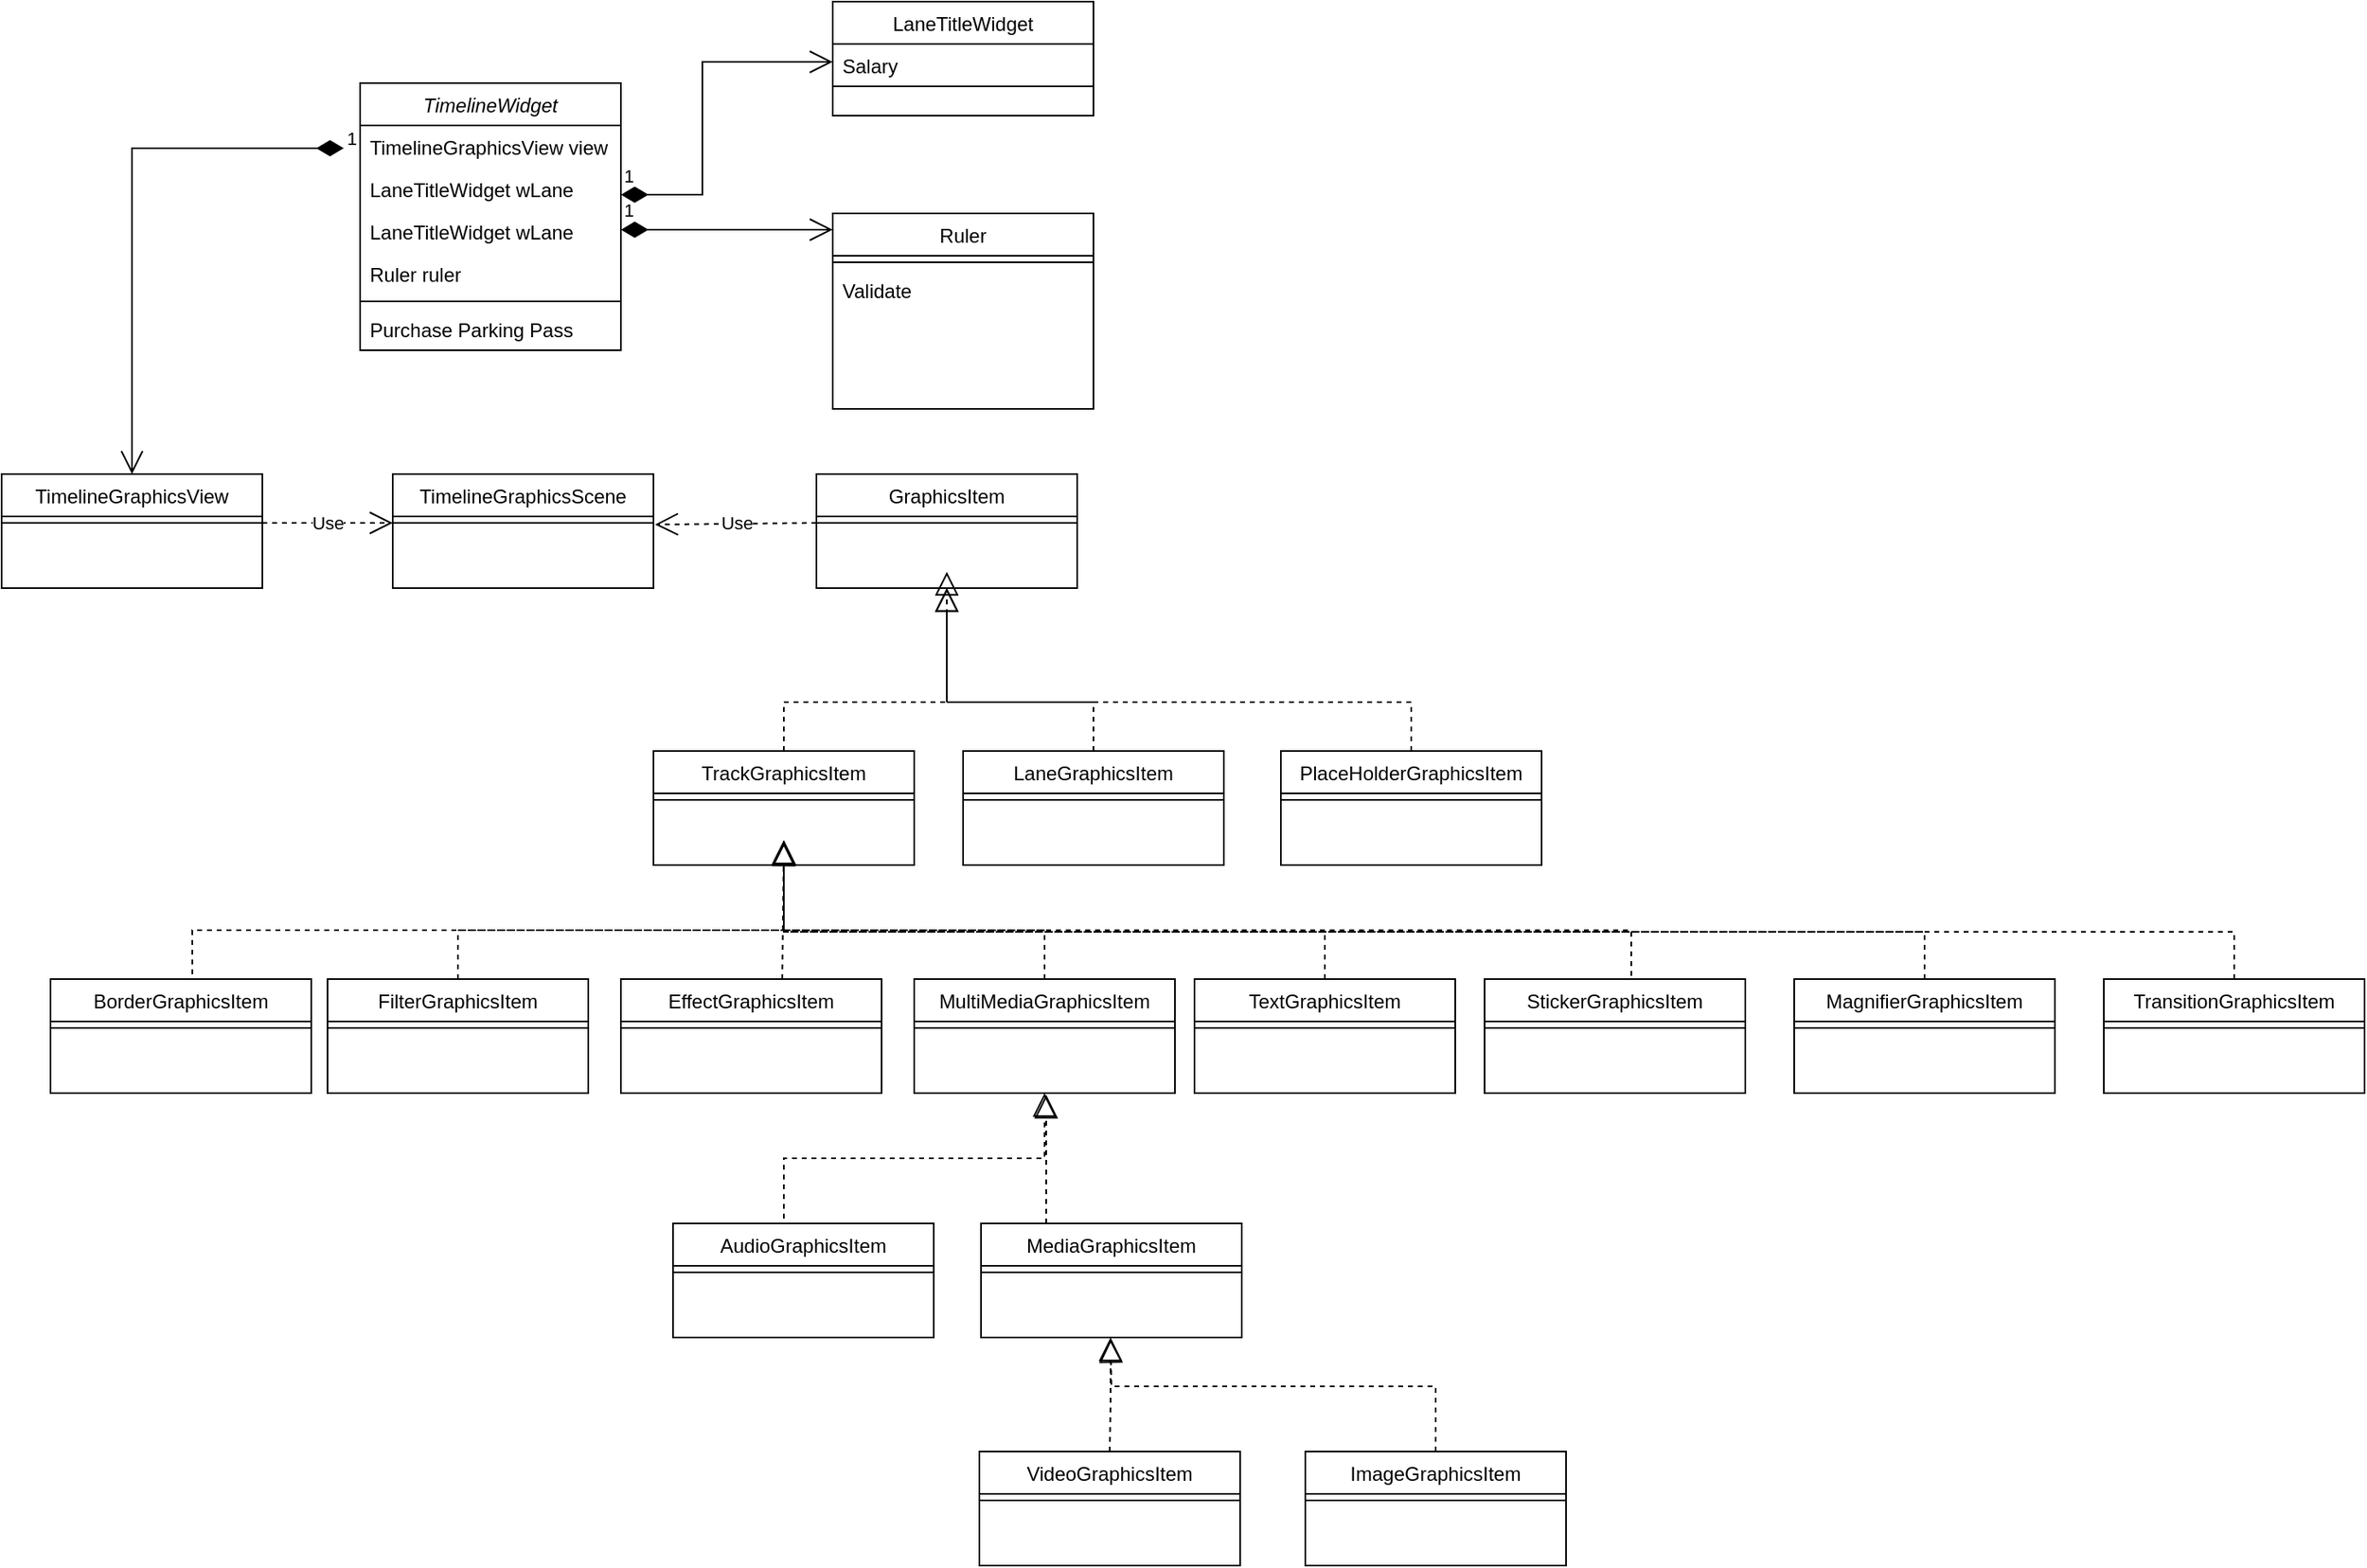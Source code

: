 <mxfile version="24.5.1" type="github">
  <diagram id="C5RBs43oDa-KdzZeNtuy" name="Page-1">
    <mxGraphModel dx="1122" dy="689" grid="1" gridSize="10" guides="1" tooltips="1" connect="1" arrows="1" fold="1" page="1" pageScale="1" pageWidth="827" pageHeight="1169" math="0" shadow="0">
      <root>
        <mxCell id="WIyWlLk6GJQsqaUBKTNV-0" />
        <mxCell id="WIyWlLk6GJQsqaUBKTNV-1" parent="WIyWlLk6GJQsqaUBKTNV-0" />
        <mxCell id="zkfFHV4jXpPFQw0GAbJ--0" value="TimelineWidget" style="swimlane;fontStyle=2;align=center;verticalAlign=top;childLayout=stackLayout;horizontal=1;startSize=26;horizontalStack=0;resizeParent=1;resizeLast=0;collapsible=1;marginBottom=0;rounded=0;shadow=0;strokeWidth=1;" parent="WIyWlLk6GJQsqaUBKTNV-1" vertex="1">
          <mxGeometry x="220" y="120" width="160" height="164" as="geometry">
            <mxRectangle x="230" y="140" width="160" height="26" as="alternateBounds" />
          </mxGeometry>
        </mxCell>
        <mxCell id="zkfFHV4jXpPFQw0GAbJ--1" value="TimelineGraphicsView view" style="text;align=left;verticalAlign=top;spacingLeft=4;spacingRight=4;overflow=hidden;rotatable=0;points=[[0,0.5],[1,0.5]];portConstraint=eastwest;" parent="zkfFHV4jXpPFQw0GAbJ--0" vertex="1">
          <mxGeometry y="26" width="160" height="26" as="geometry" />
        </mxCell>
        <mxCell id="5ambSwepVoEp9DkWQ67d-11" value="LaneTitleWidget wLane" style="text;align=left;verticalAlign=top;spacingLeft=4;spacingRight=4;overflow=hidden;rotatable=0;points=[[0,0.5],[1,0.5]];portConstraint=eastwest;rounded=0;shadow=0;html=0;" vertex="1" parent="zkfFHV4jXpPFQw0GAbJ--0">
          <mxGeometry y="52" width="160" height="26" as="geometry" />
        </mxCell>
        <mxCell id="zkfFHV4jXpPFQw0GAbJ--2" value="LaneTitleWidget wLane" style="text;align=left;verticalAlign=top;spacingLeft=4;spacingRight=4;overflow=hidden;rotatable=0;points=[[0,0.5],[1,0.5]];portConstraint=eastwest;rounded=0;shadow=0;html=0;" parent="zkfFHV4jXpPFQw0GAbJ--0" vertex="1">
          <mxGeometry y="78" width="160" height="26" as="geometry" />
        </mxCell>
        <mxCell id="zkfFHV4jXpPFQw0GAbJ--3" value="Ruler ruler" style="text;align=left;verticalAlign=top;spacingLeft=4;spacingRight=4;overflow=hidden;rotatable=0;points=[[0,0.5],[1,0.5]];portConstraint=eastwest;rounded=0;shadow=0;html=0;" parent="zkfFHV4jXpPFQw0GAbJ--0" vertex="1">
          <mxGeometry y="104" width="160" height="26" as="geometry" />
        </mxCell>
        <mxCell id="zkfFHV4jXpPFQw0GAbJ--4" value="" style="line;html=1;strokeWidth=1;align=left;verticalAlign=middle;spacingTop=-1;spacingLeft=3;spacingRight=3;rotatable=0;labelPosition=right;points=[];portConstraint=eastwest;" parent="zkfFHV4jXpPFQw0GAbJ--0" vertex="1">
          <mxGeometry y="130" width="160" height="8" as="geometry" />
        </mxCell>
        <mxCell id="zkfFHV4jXpPFQw0GAbJ--5" value="Purchase Parking Pass" style="text;align=left;verticalAlign=top;spacingLeft=4;spacingRight=4;overflow=hidden;rotatable=0;points=[[0,0.5],[1,0.5]];portConstraint=eastwest;" parent="zkfFHV4jXpPFQw0GAbJ--0" vertex="1">
          <mxGeometry y="138" width="160" height="26" as="geometry" />
        </mxCell>
        <mxCell id="zkfFHV4jXpPFQw0GAbJ--17" value="Ruler" style="swimlane;fontStyle=0;align=center;verticalAlign=top;childLayout=stackLayout;horizontal=1;startSize=26;horizontalStack=0;resizeParent=1;resizeLast=0;collapsible=1;marginBottom=0;rounded=0;shadow=0;strokeWidth=1;" parent="WIyWlLk6GJQsqaUBKTNV-1" vertex="1">
          <mxGeometry x="510" y="200" width="160" height="120" as="geometry">
            <mxRectangle x="550" y="140" width="160" height="26" as="alternateBounds" />
          </mxGeometry>
        </mxCell>
        <mxCell id="zkfFHV4jXpPFQw0GAbJ--23" value="" style="line;html=1;strokeWidth=1;align=left;verticalAlign=middle;spacingTop=-1;spacingLeft=3;spacingRight=3;rotatable=0;labelPosition=right;points=[];portConstraint=eastwest;" parent="zkfFHV4jXpPFQw0GAbJ--17" vertex="1">
          <mxGeometry y="26" width="160" height="8" as="geometry" />
        </mxCell>
        <mxCell id="zkfFHV4jXpPFQw0GAbJ--24" value="Validate" style="text;align=left;verticalAlign=top;spacingLeft=4;spacingRight=4;overflow=hidden;rotatable=0;points=[[0,0.5],[1,0.5]];portConstraint=eastwest;" parent="zkfFHV4jXpPFQw0GAbJ--17" vertex="1">
          <mxGeometry y="34" width="160" height="26" as="geometry" />
        </mxCell>
        <mxCell id="5ambSwepVoEp9DkWQ67d-1" value="1" style="endArrow=open;html=1;endSize=12;startArrow=diamondThin;startSize=14;startFill=1;edgeStyle=orthogonalEdgeStyle;align=left;verticalAlign=bottom;rounded=0;" edge="1" parent="WIyWlLk6GJQsqaUBKTNV-1">
          <mxGeometry x="-1" y="3" relative="1" as="geometry">
            <mxPoint x="380" y="210" as="sourcePoint" />
            <mxPoint x="510" y="210" as="targetPoint" />
          </mxGeometry>
        </mxCell>
        <mxCell id="5ambSwepVoEp9DkWQ67d-3" value="LaneTitleWidget" style="swimlane;fontStyle=0;align=center;verticalAlign=top;childLayout=stackLayout;horizontal=1;startSize=26;horizontalStack=0;resizeParent=1;resizeLast=0;collapsible=1;marginBottom=0;rounded=0;shadow=0;strokeWidth=1;" vertex="1" parent="WIyWlLk6GJQsqaUBKTNV-1">
          <mxGeometry x="510" y="70" width="160" height="70" as="geometry">
            <mxRectangle x="340" y="380" width="170" height="26" as="alternateBounds" />
          </mxGeometry>
        </mxCell>
        <mxCell id="5ambSwepVoEp9DkWQ67d-4" value="Salary" style="text;align=left;verticalAlign=top;spacingLeft=4;spacingRight=4;overflow=hidden;rotatable=0;points=[[0,0.5],[1,0.5]];portConstraint=eastwest;" vertex="1" parent="5ambSwepVoEp9DkWQ67d-3">
          <mxGeometry y="26" width="160" height="22" as="geometry" />
        </mxCell>
        <mxCell id="5ambSwepVoEp9DkWQ67d-5" value="" style="line;html=1;strokeWidth=1;align=left;verticalAlign=middle;spacingTop=-1;spacingLeft=3;spacingRight=3;rotatable=0;labelPosition=right;points=[];portConstraint=eastwest;" vertex="1" parent="5ambSwepVoEp9DkWQ67d-3">
          <mxGeometry y="48" width="160" height="8" as="geometry" />
        </mxCell>
        <mxCell id="5ambSwepVoEp9DkWQ67d-6" value="1" style="endArrow=open;html=1;endSize=12;startArrow=diamondThin;startSize=14;startFill=1;edgeStyle=orthogonalEdgeStyle;align=left;verticalAlign=bottom;rounded=0;entryX=0;entryY=0.5;entryDx=0;entryDy=0;" edge="1" parent="WIyWlLk6GJQsqaUBKTNV-1" target="5ambSwepVoEp9DkWQ67d-4">
          <mxGeometry x="-1" y="3" relative="1" as="geometry">
            <mxPoint x="380" y="188.5" as="sourcePoint" />
            <mxPoint x="540" y="188.5" as="targetPoint" />
            <Array as="points">
              <mxPoint x="430" y="189" />
              <mxPoint x="430" y="107" />
            </Array>
          </mxGeometry>
        </mxCell>
        <mxCell id="5ambSwepVoEp9DkWQ67d-7" value="TimelineGraphicsView" style="swimlane;fontStyle=0;align=center;verticalAlign=top;childLayout=stackLayout;horizontal=1;startSize=26;horizontalStack=0;resizeParent=1;resizeLast=0;collapsible=1;marginBottom=0;rounded=0;shadow=0;strokeWidth=1;" vertex="1" parent="WIyWlLk6GJQsqaUBKTNV-1">
          <mxGeometry y="360" width="160" height="70" as="geometry">
            <mxRectangle x="340" y="380" width="170" height="26" as="alternateBounds" />
          </mxGeometry>
        </mxCell>
        <mxCell id="5ambSwepVoEp9DkWQ67d-9" value="" style="line;html=1;strokeWidth=1;align=left;verticalAlign=middle;spacingTop=-1;spacingLeft=3;spacingRight=3;rotatable=0;labelPosition=right;points=[];portConstraint=eastwest;" vertex="1" parent="5ambSwepVoEp9DkWQ67d-7">
          <mxGeometry y="26" width="160" height="8" as="geometry" />
        </mxCell>
        <mxCell id="5ambSwepVoEp9DkWQ67d-10" value="1" style="endArrow=open;html=1;endSize=12;startArrow=diamondThin;startSize=14;startFill=1;edgeStyle=orthogonalEdgeStyle;align=left;verticalAlign=bottom;rounded=0;entryX=0.5;entryY=0;entryDx=0;entryDy=0;" edge="1" parent="WIyWlLk6GJQsqaUBKTNV-1" target="5ambSwepVoEp9DkWQ67d-7">
          <mxGeometry x="-1" y="3" relative="1" as="geometry">
            <mxPoint x="210" y="160" as="sourcePoint" />
            <mxPoint x="370" y="270" as="targetPoint" />
            <Array as="points">
              <mxPoint x="80" y="160" />
            </Array>
          </mxGeometry>
        </mxCell>
        <mxCell id="5ambSwepVoEp9DkWQ67d-12" value="TimelineGraphicsScene" style="swimlane;fontStyle=0;align=center;verticalAlign=top;childLayout=stackLayout;horizontal=1;startSize=26;horizontalStack=0;resizeParent=1;resizeLast=0;collapsible=1;marginBottom=0;rounded=0;shadow=0;strokeWidth=1;" vertex="1" parent="WIyWlLk6GJQsqaUBKTNV-1">
          <mxGeometry x="240" y="360" width="160" height="70" as="geometry">
            <mxRectangle x="340" y="380" width="170" height="26" as="alternateBounds" />
          </mxGeometry>
        </mxCell>
        <mxCell id="5ambSwepVoEp9DkWQ67d-14" value="" style="line;html=1;strokeWidth=1;align=left;verticalAlign=middle;spacingTop=-1;spacingLeft=3;spacingRight=3;rotatable=0;labelPosition=right;points=[];portConstraint=eastwest;" vertex="1" parent="5ambSwepVoEp9DkWQ67d-12">
          <mxGeometry y="26" width="160" height="8" as="geometry" />
        </mxCell>
        <mxCell id="5ambSwepVoEp9DkWQ67d-15" value="GraphicsItem" style="swimlane;fontStyle=0;align=center;verticalAlign=top;childLayout=stackLayout;horizontal=1;startSize=26;horizontalStack=0;resizeParent=1;resizeLast=0;collapsible=1;marginBottom=0;rounded=0;shadow=0;strokeWidth=1;" vertex="1" parent="WIyWlLk6GJQsqaUBKTNV-1">
          <mxGeometry x="500" y="360" width="160" height="70" as="geometry">
            <mxRectangle x="340" y="380" width="170" height="26" as="alternateBounds" />
          </mxGeometry>
        </mxCell>
        <mxCell id="5ambSwepVoEp9DkWQ67d-16" value="" style="line;html=1;strokeWidth=1;align=left;verticalAlign=middle;spacingTop=-1;spacingLeft=3;spacingRight=3;rotatable=0;labelPosition=right;points=[];portConstraint=eastwest;" vertex="1" parent="5ambSwepVoEp9DkWQ67d-15">
          <mxGeometry y="26" width="160" height="8" as="geometry" />
        </mxCell>
        <mxCell id="5ambSwepVoEp9DkWQ67d-17" value="TrackGraphicsItem" style="swimlane;fontStyle=0;align=center;verticalAlign=top;childLayout=stackLayout;horizontal=1;startSize=26;horizontalStack=0;resizeParent=1;resizeLast=0;collapsible=1;marginBottom=0;rounded=0;shadow=0;strokeWidth=1;" vertex="1" parent="WIyWlLk6GJQsqaUBKTNV-1">
          <mxGeometry x="400" y="530" width="160" height="70" as="geometry">
            <mxRectangle x="340" y="380" width="170" height="26" as="alternateBounds" />
          </mxGeometry>
        </mxCell>
        <mxCell id="5ambSwepVoEp9DkWQ67d-18" value="" style="line;html=1;strokeWidth=1;align=left;verticalAlign=middle;spacingTop=-1;spacingLeft=3;spacingRight=3;rotatable=0;labelPosition=right;points=[];portConstraint=eastwest;" vertex="1" parent="5ambSwepVoEp9DkWQ67d-17">
          <mxGeometry y="26" width="160" height="8" as="geometry" />
        </mxCell>
        <mxCell id="5ambSwepVoEp9DkWQ67d-19" value="LaneGraphicsItem" style="swimlane;fontStyle=0;align=center;verticalAlign=top;childLayout=stackLayout;horizontal=1;startSize=26;horizontalStack=0;resizeParent=1;resizeLast=0;collapsible=1;marginBottom=0;rounded=0;shadow=0;strokeWidth=1;" vertex="1" parent="WIyWlLk6GJQsqaUBKTNV-1">
          <mxGeometry x="590" y="530" width="160" height="70" as="geometry">
            <mxRectangle x="340" y="380" width="170" height="26" as="alternateBounds" />
          </mxGeometry>
        </mxCell>
        <mxCell id="5ambSwepVoEp9DkWQ67d-20" value="" style="line;html=1;strokeWidth=1;align=left;verticalAlign=middle;spacingTop=-1;spacingLeft=3;spacingRight=3;rotatable=0;labelPosition=right;points=[];portConstraint=eastwest;" vertex="1" parent="5ambSwepVoEp9DkWQ67d-19">
          <mxGeometry y="26" width="160" height="8" as="geometry" />
        </mxCell>
        <mxCell id="5ambSwepVoEp9DkWQ67d-21" value="" style="endArrow=block;dashed=1;endFill=0;endSize=12;html=1;rounded=0;entryX=0.5;entryY=1;entryDx=0;entryDy=0;exitX=0.5;exitY=0;exitDx=0;exitDy=0;" edge="1" parent="WIyWlLk6GJQsqaUBKTNV-1" source="5ambSwepVoEp9DkWQ67d-17" target="5ambSwepVoEp9DkWQ67d-15">
          <mxGeometry width="160" relative="1" as="geometry">
            <mxPoint x="470" y="510" as="sourcePoint" />
            <mxPoint x="480" y="450" as="targetPoint" />
            <Array as="points">
              <mxPoint x="480" y="500" />
              <mxPoint x="580" y="500" />
            </Array>
          </mxGeometry>
        </mxCell>
        <mxCell id="5ambSwepVoEp9DkWQ67d-22" value="" style="endArrow=block;dashed=1;endFill=0;endSize=12;html=1;rounded=0;exitX=0.5;exitY=0;exitDx=0;exitDy=0;" edge="1" parent="WIyWlLk6GJQsqaUBKTNV-1" source="5ambSwepVoEp9DkWQ67d-19">
          <mxGeometry width="160" relative="1" as="geometry">
            <mxPoint x="480" y="520" as="sourcePoint" />
            <mxPoint x="580" y="420" as="targetPoint" />
            <Array as="points">
              <mxPoint x="670" y="500" />
              <mxPoint x="580" y="500" />
            </Array>
          </mxGeometry>
        </mxCell>
        <mxCell id="5ambSwepVoEp9DkWQ67d-23" value="Use" style="endArrow=open;endSize=12;dashed=1;html=1;rounded=0;entryX=1.006;entryY=0.625;entryDx=0;entryDy=0;entryPerimeter=0;" edge="1" parent="WIyWlLk6GJQsqaUBKTNV-1" target="5ambSwepVoEp9DkWQ67d-14">
          <mxGeometry width="160" relative="1" as="geometry">
            <mxPoint x="500" y="390" as="sourcePoint" />
            <mxPoint x="500" y="390" as="targetPoint" />
          </mxGeometry>
        </mxCell>
        <mxCell id="5ambSwepVoEp9DkWQ67d-24" value="MultiMediaGraphicsItem" style="swimlane;fontStyle=0;align=center;verticalAlign=top;childLayout=stackLayout;horizontal=1;startSize=26;horizontalStack=0;resizeParent=1;resizeLast=0;collapsible=1;marginBottom=0;rounded=0;shadow=0;strokeWidth=1;" vertex="1" parent="WIyWlLk6GJQsqaUBKTNV-1">
          <mxGeometry x="560" y="670" width="160" height="70" as="geometry">
            <mxRectangle x="340" y="380" width="170" height="26" as="alternateBounds" />
          </mxGeometry>
        </mxCell>
        <mxCell id="5ambSwepVoEp9DkWQ67d-25" value="" style="line;html=1;strokeWidth=1;align=left;verticalAlign=middle;spacingTop=-1;spacingLeft=3;spacingRight=3;rotatable=0;labelPosition=right;points=[];portConstraint=eastwest;" vertex="1" parent="5ambSwepVoEp9DkWQ67d-24">
          <mxGeometry y="26" width="160" height="8" as="geometry" />
        </mxCell>
        <mxCell id="5ambSwepVoEp9DkWQ67d-26" value="EffectGraphicsItem" style="swimlane;fontStyle=0;align=center;verticalAlign=top;childLayout=stackLayout;horizontal=1;startSize=26;horizontalStack=0;resizeParent=1;resizeLast=0;collapsible=1;marginBottom=0;rounded=0;shadow=0;strokeWidth=1;" vertex="1" parent="WIyWlLk6GJQsqaUBKTNV-1">
          <mxGeometry x="380" y="670" width="160" height="70" as="geometry">
            <mxRectangle x="340" y="380" width="170" height="26" as="alternateBounds" />
          </mxGeometry>
        </mxCell>
        <mxCell id="5ambSwepVoEp9DkWQ67d-27" value="" style="line;html=1;strokeWidth=1;align=left;verticalAlign=middle;spacingTop=-1;spacingLeft=3;spacingRight=3;rotatable=0;labelPosition=right;points=[];portConstraint=eastwest;" vertex="1" parent="5ambSwepVoEp9DkWQ67d-26">
          <mxGeometry y="26" width="160" height="8" as="geometry" />
        </mxCell>
        <mxCell id="5ambSwepVoEp9DkWQ67d-28" value="FilterGraphicsItem" style="swimlane;fontStyle=0;align=center;verticalAlign=top;childLayout=stackLayout;horizontal=1;startSize=26;horizontalStack=0;resizeParent=1;resizeLast=0;collapsible=1;marginBottom=0;rounded=0;shadow=0;strokeWidth=1;" vertex="1" parent="WIyWlLk6GJQsqaUBKTNV-1">
          <mxGeometry x="200" y="670" width="160" height="70" as="geometry">
            <mxRectangle x="340" y="380" width="170" height="26" as="alternateBounds" />
          </mxGeometry>
        </mxCell>
        <mxCell id="5ambSwepVoEp9DkWQ67d-29" value="" style="line;html=1;strokeWidth=1;align=left;verticalAlign=middle;spacingTop=-1;spacingLeft=3;spacingRight=3;rotatable=0;labelPosition=right;points=[];portConstraint=eastwest;" vertex="1" parent="5ambSwepVoEp9DkWQ67d-28">
          <mxGeometry y="26" width="160" height="8" as="geometry" />
        </mxCell>
        <mxCell id="5ambSwepVoEp9DkWQ67d-30" value="BorderGraphicsItem" style="swimlane;fontStyle=0;align=center;verticalAlign=top;childLayout=stackLayout;horizontal=1;startSize=26;horizontalStack=0;resizeParent=1;resizeLast=0;collapsible=1;marginBottom=0;rounded=0;shadow=0;strokeWidth=1;" vertex="1" parent="WIyWlLk6GJQsqaUBKTNV-1">
          <mxGeometry x="30" y="670" width="160" height="70" as="geometry">
            <mxRectangle x="340" y="380" width="170" height="26" as="alternateBounds" />
          </mxGeometry>
        </mxCell>
        <mxCell id="5ambSwepVoEp9DkWQ67d-31" value="" style="line;html=1;strokeWidth=1;align=left;verticalAlign=middle;spacingTop=-1;spacingLeft=3;spacingRight=3;rotatable=0;labelPosition=right;points=[];portConstraint=eastwest;" vertex="1" parent="5ambSwepVoEp9DkWQ67d-30">
          <mxGeometry y="26" width="160" height="8" as="geometry" />
        </mxCell>
        <mxCell id="5ambSwepVoEp9DkWQ67d-32" value="TextGraphicsItem" style="swimlane;fontStyle=0;align=center;verticalAlign=top;childLayout=stackLayout;horizontal=1;startSize=26;horizontalStack=0;resizeParent=1;resizeLast=0;collapsible=1;marginBottom=0;rounded=0;shadow=0;strokeWidth=1;" vertex="1" parent="WIyWlLk6GJQsqaUBKTNV-1">
          <mxGeometry x="732" y="670" width="160" height="70" as="geometry">
            <mxRectangle x="340" y="380" width="170" height="26" as="alternateBounds" />
          </mxGeometry>
        </mxCell>
        <mxCell id="5ambSwepVoEp9DkWQ67d-33" value="" style="line;html=1;strokeWidth=1;align=left;verticalAlign=middle;spacingTop=-1;spacingLeft=3;spacingRight=3;rotatable=0;labelPosition=right;points=[];portConstraint=eastwest;" vertex="1" parent="5ambSwepVoEp9DkWQ67d-32">
          <mxGeometry y="26" width="160" height="8" as="geometry" />
        </mxCell>
        <mxCell id="5ambSwepVoEp9DkWQ67d-34" value="StickerGraphicsItem" style="swimlane;fontStyle=0;align=center;verticalAlign=top;childLayout=stackLayout;horizontal=1;startSize=26;horizontalStack=0;resizeParent=1;resizeLast=0;collapsible=1;marginBottom=0;rounded=0;shadow=0;strokeWidth=1;" vertex="1" parent="WIyWlLk6GJQsqaUBKTNV-1">
          <mxGeometry x="910" y="670" width="160" height="70" as="geometry">
            <mxRectangle x="340" y="380" width="170" height="26" as="alternateBounds" />
          </mxGeometry>
        </mxCell>
        <mxCell id="5ambSwepVoEp9DkWQ67d-35" value="" style="line;html=1;strokeWidth=1;align=left;verticalAlign=middle;spacingTop=-1;spacingLeft=3;spacingRight=3;rotatable=0;labelPosition=right;points=[];portConstraint=eastwest;" vertex="1" parent="5ambSwepVoEp9DkWQ67d-34">
          <mxGeometry y="26" width="160" height="8" as="geometry" />
        </mxCell>
        <mxCell id="5ambSwepVoEp9DkWQ67d-36" value="AudioGraphicsItem" style="swimlane;fontStyle=0;align=center;verticalAlign=top;childLayout=stackLayout;horizontal=1;startSize=26;horizontalStack=0;resizeParent=1;resizeLast=0;collapsible=1;marginBottom=0;rounded=0;shadow=0;strokeWidth=1;" vertex="1" parent="WIyWlLk6GJQsqaUBKTNV-1">
          <mxGeometry x="412" y="820" width="160" height="70" as="geometry">
            <mxRectangle x="340" y="380" width="170" height="26" as="alternateBounds" />
          </mxGeometry>
        </mxCell>
        <mxCell id="5ambSwepVoEp9DkWQ67d-37" value="" style="line;html=1;strokeWidth=1;align=left;verticalAlign=middle;spacingTop=-1;spacingLeft=3;spacingRight=3;rotatable=0;labelPosition=right;points=[];portConstraint=eastwest;" vertex="1" parent="5ambSwepVoEp9DkWQ67d-36">
          <mxGeometry y="26" width="160" height="8" as="geometry" />
        </mxCell>
        <mxCell id="5ambSwepVoEp9DkWQ67d-38" value="MediaGraphicsItem" style="swimlane;fontStyle=0;align=center;verticalAlign=top;childLayout=stackLayout;horizontal=1;startSize=26;horizontalStack=0;resizeParent=1;resizeLast=0;collapsible=1;marginBottom=0;rounded=0;shadow=0;strokeWidth=1;" vertex="1" parent="WIyWlLk6GJQsqaUBKTNV-1">
          <mxGeometry x="601" y="820" width="160" height="70" as="geometry">
            <mxRectangle x="340" y="380" width="170" height="26" as="alternateBounds" />
          </mxGeometry>
        </mxCell>
        <mxCell id="5ambSwepVoEp9DkWQ67d-39" value="" style="line;html=1;strokeWidth=1;align=left;verticalAlign=middle;spacingTop=-1;spacingLeft=3;spacingRight=3;rotatable=0;labelPosition=right;points=[];portConstraint=eastwest;" vertex="1" parent="5ambSwepVoEp9DkWQ67d-38">
          <mxGeometry y="26" width="160" height="8" as="geometry" />
        </mxCell>
        <mxCell id="5ambSwepVoEp9DkWQ67d-40" value="VideoGraphicsItem" style="swimlane;fontStyle=0;align=center;verticalAlign=top;childLayout=stackLayout;horizontal=1;startSize=26;horizontalStack=0;resizeParent=1;resizeLast=0;collapsible=1;marginBottom=0;rounded=0;shadow=0;strokeWidth=1;" vertex="1" parent="WIyWlLk6GJQsqaUBKTNV-1">
          <mxGeometry x="600" y="960" width="160" height="70" as="geometry">
            <mxRectangle x="340" y="380" width="170" height="26" as="alternateBounds" />
          </mxGeometry>
        </mxCell>
        <mxCell id="5ambSwepVoEp9DkWQ67d-41" value="" style="line;html=1;strokeWidth=1;align=left;verticalAlign=middle;spacingTop=-1;spacingLeft=3;spacingRight=3;rotatable=0;labelPosition=right;points=[];portConstraint=eastwest;" vertex="1" parent="5ambSwepVoEp9DkWQ67d-40">
          <mxGeometry y="26" width="160" height="8" as="geometry" />
        </mxCell>
        <mxCell id="5ambSwepVoEp9DkWQ67d-42" value="ImageGraphicsItem" style="swimlane;fontStyle=0;align=center;verticalAlign=top;childLayout=stackLayout;horizontal=1;startSize=26;horizontalStack=0;resizeParent=1;resizeLast=0;collapsible=1;marginBottom=0;rounded=0;shadow=0;strokeWidth=1;" vertex="1" parent="WIyWlLk6GJQsqaUBKTNV-1">
          <mxGeometry x="800" y="960" width="160" height="70" as="geometry">
            <mxRectangle x="340" y="380" width="170" height="26" as="alternateBounds" />
          </mxGeometry>
        </mxCell>
        <mxCell id="5ambSwepVoEp9DkWQ67d-43" value="" style="line;html=1;strokeWidth=1;align=left;verticalAlign=middle;spacingTop=-1;spacingLeft=3;spacingRight=3;rotatable=0;labelPosition=right;points=[];portConstraint=eastwest;" vertex="1" parent="5ambSwepVoEp9DkWQ67d-42">
          <mxGeometry y="26" width="160" height="8" as="geometry" />
        </mxCell>
        <mxCell id="5ambSwepVoEp9DkWQ67d-44" value="" style="endArrow=block;dashed=1;endFill=0;endSize=12;html=1;rounded=0;exitX=0.5;exitY=0;exitDx=0;exitDy=0;" edge="1" parent="WIyWlLk6GJQsqaUBKTNV-1" source="5ambSwepVoEp9DkWQ67d-24">
          <mxGeometry width="160" relative="1" as="geometry">
            <mxPoint x="570" y="630" as="sourcePoint" />
            <mxPoint x="480" y="585" as="targetPoint" />
            <Array as="points">
              <mxPoint x="640" y="640" />
              <mxPoint x="480" y="640" />
            </Array>
          </mxGeometry>
        </mxCell>
        <mxCell id="5ambSwepVoEp9DkWQ67d-45" value="" style="endArrow=block;dashed=1;endFill=0;endSize=12;html=1;rounded=0;exitX=0.5;exitY=0;exitDx=0;exitDy=0;" edge="1" parent="WIyWlLk6GJQsqaUBKTNV-1" source="5ambSwepVoEp9DkWQ67d-32">
          <mxGeometry width="160" relative="1" as="geometry">
            <mxPoint x="640" y="670" as="sourcePoint" />
            <mxPoint x="480" y="585" as="targetPoint" />
            <Array as="points">
              <mxPoint x="812" y="640" />
              <mxPoint x="480" y="640" />
            </Array>
          </mxGeometry>
        </mxCell>
        <mxCell id="5ambSwepVoEp9DkWQ67d-46" value="" style="endArrow=block;dashed=1;endFill=0;endSize=12;html=1;rounded=0;exitX=0.563;exitY=-0.029;exitDx=0;exitDy=0;exitPerimeter=0;" edge="1" parent="WIyWlLk6GJQsqaUBKTNV-1" source="5ambSwepVoEp9DkWQ67d-34">
          <mxGeometry width="160" relative="1" as="geometry">
            <mxPoint x="1000" y="660" as="sourcePoint" />
            <mxPoint x="480" y="585" as="targetPoint" />
            <Array as="points">
              <mxPoint x="1000" y="640" />
              <mxPoint x="480" y="640" />
            </Array>
          </mxGeometry>
        </mxCell>
        <mxCell id="5ambSwepVoEp9DkWQ67d-47" value="" style="endArrow=block;dashed=1;endFill=0;endSize=12;html=1;rounded=0;entryX=0.5;entryY=1;entryDx=0;entryDy=0;exitX=0.5;exitY=0;exitDx=0;exitDy=0;" edge="1" parent="WIyWlLk6GJQsqaUBKTNV-1" source="5ambSwepVoEp9DkWQ67d-28">
          <mxGeometry width="160" relative="1" as="geometry">
            <mxPoint x="370" y="625" as="sourcePoint" />
            <mxPoint x="480" y="585" as="targetPoint" />
            <Array as="points">
              <mxPoint x="280" y="640" />
              <mxPoint x="480" y="640" />
            </Array>
          </mxGeometry>
        </mxCell>
        <mxCell id="5ambSwepVoEp9DkWQ67d-48" value="" style="endArrow=block;dashed=1;endFill=0;endSize=12;html=1;rounded=0;entryX=0.5;entryY=1;entryDx=0;entryDy=0;exitX=0.544;exitY=-0.043;exitDx=0;exitDy=0;exitPerimeter=0;" edge="1" parent="WIyWlLk6GJQsqaUBKTNV-1" source="5ambSwepVoEp9DkWQ67d-30">
          <mxGeometry width="160" relative="1" as="geometry">
            <mxPoint x="280" y="670" as="sourcePoint" />
            <mxPoint x="480" y="585" as="targetPoint" />
            <Array as="points">
              <mxPoint x="117" y="640" />
              <mxPoint x="480" y="640" />
            </Array>
          </mxGeometry>
        </mxCell>
        <mxCell id="5ambSwepVoEp9DkWQ67d-49" value="" style="endArrow=block;dashed=1;endFill=0;endSize=12;html=1;rounded=0;exitX=0.619;exitY=0;exitDx=0;exitDy=0;exitPerimeter=0;" edge="1" parent="WIyWlLk6GJQsqaUBKTNV-1" source="5ambSwepVoEp9DkWQ67d-26">
          <mxGeometry width="160" relative="1" as="geometry">
            <mxPoint x="479.04" y="661.03" as="sourcePoint" />
            <mxPoint x="480" y="586" as="targetPoint" />
          </mxGeometry>
        </mxCell>
        <mxCell id="5ambSwepVoEp9DkWQ67d-50" value="" style="endArrow=block;dashed=1;endFill=0;endSize=12;html=1;rounded=0;exitX=0.425;exitY=-0.043;exitDx=0;exitDy=0;exitPerimeter=0;entryX=0.5;entryY=1;entryDx=0;entryDy=0;" edge="1" parent="WIyWlLk6GJQsqaUBKTNV-1" source="5ambSwepVoEp9DkWQ67d-36" target="5ambSwepVoEp9DkWQ67d-24">
          <mxGeometry width="160" relative="1" as="geometry">
            <mxPoint x="410" y="720" as="sourcePoint" />
            <mxPoint x="570" y="720" as="targetPoint" />
            <Array as="points">
              <mxPoint x="480" y="780" />
              <mxPoint x="640" y="780" />
            </Array>
          </mxGeometry>
        </mxCell>
        <mxCell id="5ambSwepVoEp9DkWQ67d-51" value="" style="endArrow=block;dashed=1;endFill=0;endSize=12;html=1;rounded=0;exitX=0.25;exitY=0;exitDx=0;exitDy=0;entryX=0.5;entryY=1;entryDx=0;entryDy=0;" edge="1" parent="WIyWlLk6GJQsqaUBKTNV-1" source="5ambSwepVoEp9DkWQ67d-38">
          <mxGeometry width="160" relative="1" as="geometry">
            <mxPoint x="483" y="818" as="sourcePoint" />
            <mxPoint x="641" y="741" as="targetPoint" />
            <Array as="points">
              <mxPoint x="641" y="781" />
            </Array>
          </mxGeometry>
        </mxCell>
        <mxCell id="5ambSwepVoEp9DkWQ67d-52" value="" style="endArrow=block;dashed=1;endFill=0;endSize=12;html=1;rounded=0;entryX=0.5;entryY=1;entryDx=0;entryDy=0;exitX=0.5;exitY=0;exitDx=0;exitDy=0;" edge="1" parent="WIyWlLk6GJQsqaUBKTNV-1" source="5ambSwepVoEp9DkWQ67d-40">
          <mxGeometry width="160" relative="1" as="geometry">
            <mxPoint x="681" y="950" as="sourcePoint" />
            <mxPoint x="680.5" y="890" as="targetPoint" />
            <Array as="points">
              <mxPoint x="680.5" y="930" />
            </Array>
          </mxGeometry>
        </mxCell>
        <mxCell id="5ambSwepVoEp9DkWQ67d-53" value="" style="endArrow=block;dashed=1;endFill=0;endSize=12;html=1;rounded=0;entryX=0.5;entryY=1;entryDx=0;entryDy=0;exitX=0.5;exitY=0;exitDx=0;exitDy=0;" edge="1" parent="WIyWlLk6GJQsqaUBKTNV-1" source="5ambSwepVoEp9DkWQ67d-42">
          <mxGeometry width="160" relative="1" as="geometry">
            <mxPoint x="680" y="961" as="sourcePoint" />
            <mxPoint x="680.5" y="891" as="targetPoint" />
            <Array as="points">
              <mxPoint x="880" y="920" />
              <mxPoint x="681" y="920" />
            </Array>
          </mxGeometry>
        </mxCell>
        <mxCell id="5ambSwepVoEp9DkWQ67d-54" value="MagnifierGraphicsItem" style="swimlane;fontStyle=0;align=center;verticalAlign=top;childLayout=stackLayout;horizontal=1;startSize=26;horizontalStack=0;resizeParent=1;resizeLast=0;collapsible=1;marginBottom=0;rounded=0;shadow=0;strokeWidth=1;" vertex="1" parent="WIyWlLk6GJQsqaUBKTNV-1">
          <mxGeometry x="1100" y="670" width="160" height="70" as="geometry">
            <mxRectangle x="340" y="380" width="170" height="26" as="alternateBounds" />
          </mxGeometry>
        </mxCell>
        <mxCell id="5ambSwepVoEp9DkWQ67d-55" value="" style="line;html=1;strokeWidth=1;align=left;verticalAlign=middle;spacingTop=-1;spacingLeft=3;spacingRight=3;rotatable=0;labelPosition=right;points=[];portConstraint=eastwest;" vertex="1" parent="5ambSwepVoEp9DkWQ67d-54">
          <mxGeometry y="26" width="160" height="8" as="geometry" />
        </mxCell>
        <mxCell id="5ambSwepVoEp9DkWQ67d-56" value="" style="endArrow=block;dashed=1;endFill=0;endSize=12;html=1;rounded=0;exitX=0.5;exitY=0;exitDx=0;exitDy=0;" edge="1" parent="WIyWlLk6GJQsqaUBKTNV-1" source="5ambSwepVoEp9DkWQ67d-54">
          <mxGeometry width="160" relative="1" as="geometry">
            <mxPoint x="1000" y="669" as="sourcePoint" />
            <mxPoint x="480" y="586" as="targetPoint" />
            <Array as="points">
              <mxPoint x="1180" y="641" />
              <mxPoint x="480" y="641" />
            </Array>
          </mxGeometry>
        </mxCell>
        <mxCell id="5ambSwepVoEp9DkWQ67d-57" value="PlaceHolderGraphicsItem" style="swimlane;fontStyle=0;align=center;verticalAlign=top;childLayout=stackLayout;horizontal=1;startSize=26;horizontalStack=0;resizeParent=1;resizeLast=0;collapsible=1;marginBottom=0;rounded=0;shadow=0;strokeWidth=1;" vertex="1" parent="WIyWlLk6GJQsqaUBKTNV-1">
          <mxGeometry x="785" y="530" width="160" height="70" as="geometry">
            <mxRectangle x="340" y="380" width="170" height="26" as="alternateBounds" />
          </mxGeometry>
        </mxCell>
        <mxCell id="5ambSwepVoEp9DkWQ67d-58" value="" style="line;html=1;strokeWidth=1;align=left;verticalAlign=middle;spacingTop=-1;spacingLeft=3;spacingRight=3;rotatable=0;labelPosition=right;points=[];portConstraint=eastwest;" vertex="1" parent="5ambSwepVoEp9DkWQ67d-57">
          <mxGeometry y="26" width="160" height="8" as="geometry" />
        </mxCell>
        <mxCell id="5ambSwepVoEp9DkWQ67d-59" value="" style="endArrow=block;dashed=1;endFill=0;endSize=12;html=1;rounded=0;exitX=0.5;exitY=0;exitDx=0;exitDy=0;entryX=0.5;entryY=1;entryDx=0;entryDy=0;" edge="1" parent="WIyWlLk6GJQsqaUBKTNV-1" source="5ambSwepVoEp9DkWQ67d-57" target="5ambSwepVoEp9DkWQ67d-15">
          <mxGeometry width="160" relative="1" as="geometry">
            <mxPoint x="680" y="540" as="sourcePoint" />
            <mxPoint x="590" y="480" as="targetPoint" />
            <Array as="points">
              <mxPoint x="865" y="500" />
              <mxPoint x="580" y="500" />
            </Array>
          </mxGeometry>
        </mxCell>
        <mxCell id="5ambSwepVoEp9DkWQ67d-60" value="TransitionGraphicsItem" style="swimlane;fontStyle=0;align=center;verticalAlign=top;childLayout=stackLayout;horizontal=1;startSize=26;horizontalStack=0;resizeParent=1;resizeLast=0;collapsible=1;marginBottom=0;rounded=0;shadow=0;strokeWidth=1;" vertex="1" parent="WIyWlLk6GJQsqaUBKTNV-1">
          <mxGeometry x="1290" y="670" width="160" height="70" as="geometry">
            <mxRectangle x="340" y="380" width="170" height="26" as="alternateBounds" />
          </mxGeometry>
        </mxCell>
        <mxCell id="5ambSwepVoEp9DkWQ67d-61" value="" style="line;html=1;strokeWidth=1;align=left;verticalAlign=middle;spacingTop=-1;spacingLeft=3;spacingRight=3;rotatable=0;labelPosition=right;points=[];portConstraint=eastwest;" vertex="1" parent="5ambSwepVoEp9DkWQ67d-60">
          <mxGeometry y="26" width="160" height="8" as="geometry" />
        </mxCell>
        <mxCell id="5ambSwepVoEp9DkWQ67d-62" value="" style="endArrow=block;dashed=1;endFill=0;endSize=12;html=1;rounded=0;exitX=0.5;exitY=0;exitDx=0;exitDy=0;" edge="1" parent="WIyWlLk6GJQsqaUBKTNV-1" source="5ambSwepVoEp9DkWQ67d-60">
          <mxGeometry width="160" relative="1" as="geometry">
            <mxPoint x="1180" y="670" as="sourcePoint" />
            <mxPoint x="480" y="586" as="targetPoint" />
            <Array as="points">
              <mxPoint x="1370" y="641" />
              <mxPoint x="480" y="641" />
            </Array>
          </mxGeometry>
        </mxCell>
        <mxCell id="5ambSwepVoEp9DkWQ67d-63" value="Use" style="endArrow=open;endSize=12;dashed=1;html=1;rounded=0;" edge="1" parent="WIyWlLk6GJQsqaUBKTNV-1">
          <mxGeometry width="160" relative="1" as="geometry">
            <mxPoint x="160" y="390" as="sourcePoint" />
            <mxPoint x="240" y="390" as="targetPoint" />
          </mxGeometry>
        </mxCell>
      </root>
    </mxGraphModel>
  </diagram>
</mxfile>
